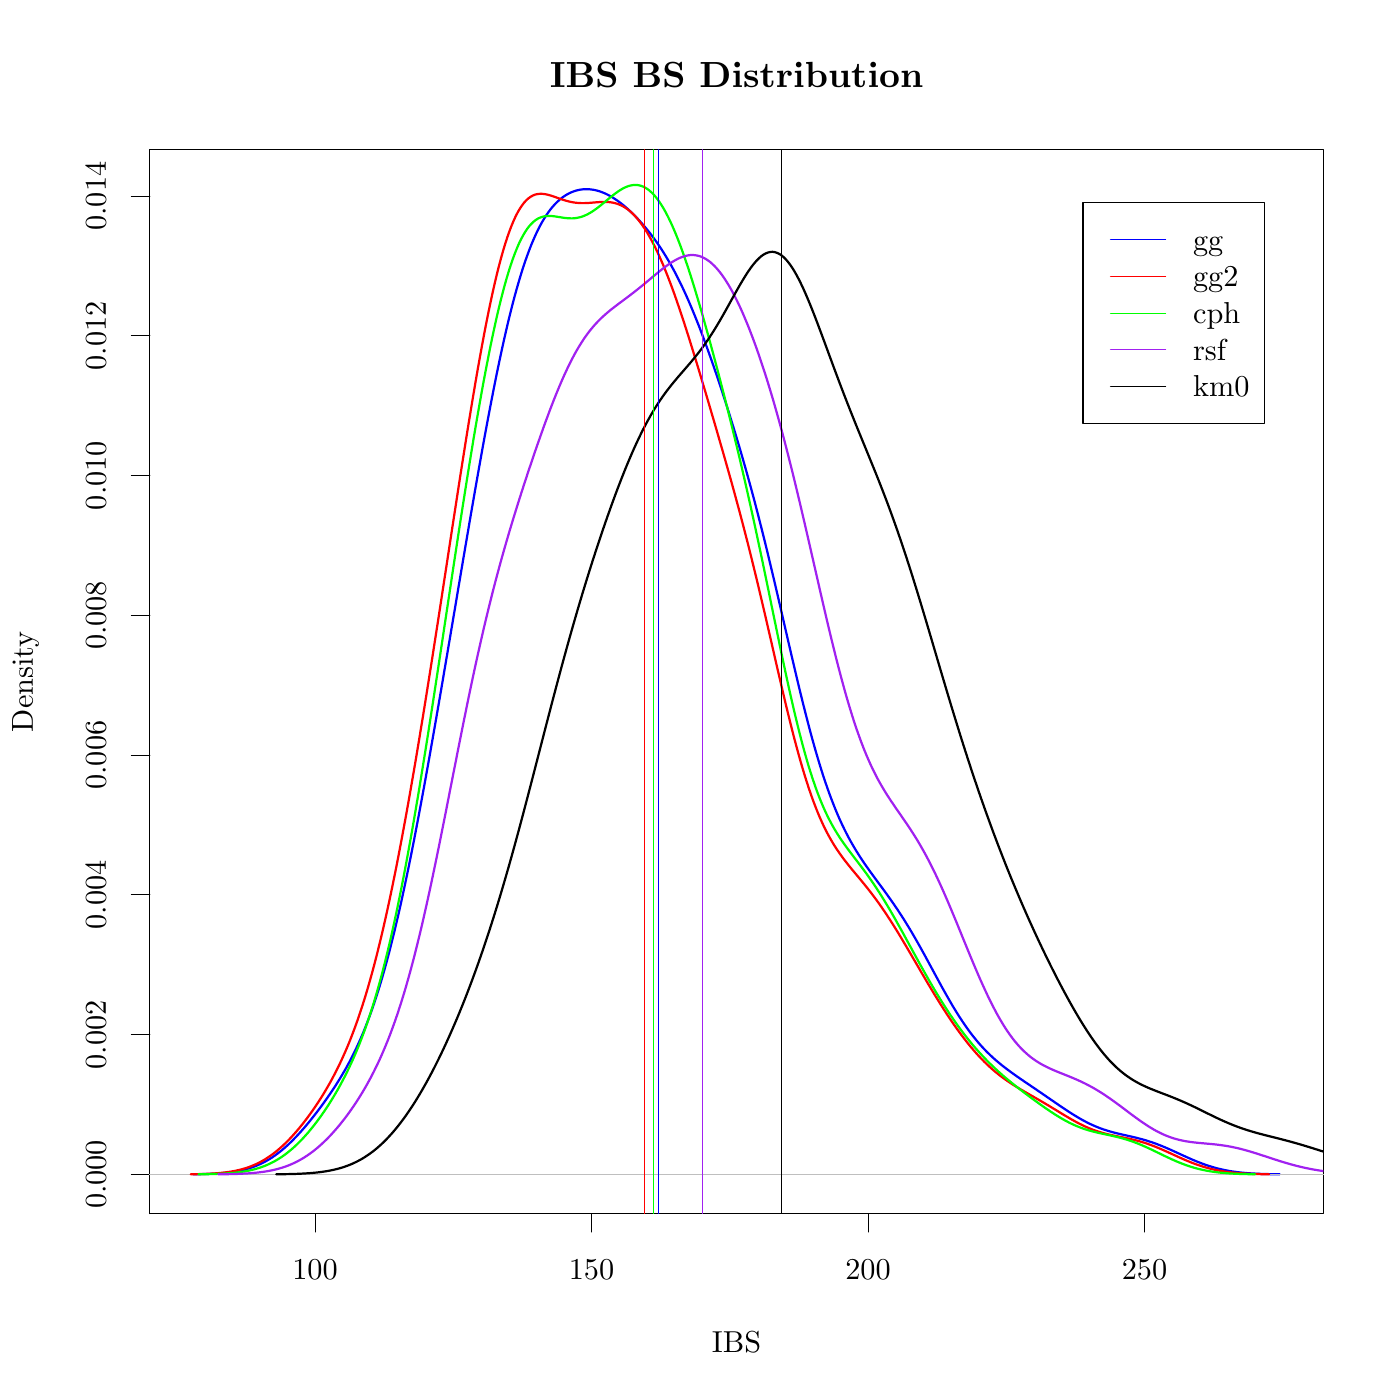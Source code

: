 % Created by tikzDevice version 0.7.0 on 2015-01-13 12:05:39
% !TEX encoding = UTF-8 Unicode
\documentclass[11pt]{memoir}
\nonstopmode

\usepackage{tikz}

\usepackage[active,tightpage,psfixbb]{preview}

\PreviewEnvironment{pgfpicture}

\setlength\PreviewBorder{0pt}

\usepackage{amsmath}
\newcommand{\SweaveOpts}[1]{}  % do not interfere with LaTeX
\newcommand{\SweaveInput}[1]{} % because they are not real TeX commands
\newcommand{\Sexpr}[1]{}       % will only be parsed by R


\usepackage{geometry}
\usepackage{amsmath}
\usepackage{lscape}
\geometry{verbose,tmargin=2.5cm,bmargin=2.5cm,lmargin=2.5cm,rmargin=2.5cm}


\begin{document}

\begin{tikzpicture}[x=1pt,y=1pt]
\definecolor[named]{fillColor}{rgb}{1.00,1.00,1.00}
\path[use as bounding box,fill=fillColor,fill opacity=0.00] (0,0) rectangle (505.89,505.89);
\begin{scope}
\path[clip] ( 54.12, 67.32) rectangle (478.17,451.77);
\definecolor[named]{drawColor}{rgb}{0.00,0.00,1.00}

\path[draw=drawColor,line width= 0.8pt,line join=round,line cap=round] ( 69.83, 81.57) --
	( 70.59, 81.58) --
	( 71.36, 81.59) --
	( 72.13, 81.60) --
	( 72.90, 81.62) --
	( 73.67, 81.64) --
	( 74.44, 81.66) --
	( 75.20, 81.69) --
	( 75.97, 81.72) --
	( 76.74, 81.75) --
	( 77.51, 81.79) --
	( 78.28, 81.83) --
	( 79.05, 81.88) --
	( 79.81, 81.94) --
	( 80.58, 82.00) --
	( 81.35, 82.07) --
	( 82.12, 82.16) --
	( 82.89, 82.25) --
	( 83.66, 82.35) --
	( 84.42, 82.46) --
	( 85.19, 82.58) --
	( 85.96, 82.72) --
	( 86.73, 82.88) --
	( 87.50, 83.04) --
	( 88.27, 83.23) --
	( 89.03, 83.43) --
	( 89.80, 83.65) --
	( 90.57, 83.89) --
	( 91.34, 84.15) --
	( 92.11, 84.44) --
	( 92.88, 84.75) --
	( 93.65, 85.08) --
	( 94.41, 85.43) --
	( 95.18, 85.81) --
	( 95.95, 86.22) --
	( 96.72, 86.65) --
	( 97.49, 87.11) --
	( 98.26, 87.60) --
	( 99.02, 88.12) --
	( 99.79, 88.67) --
	(100.56, 89.24) --
	(101.33, 89.84) --
	(102.10, 90.47) --
	(102.87, 91.13) --
	(103.63, 91.81) --
	(104.40, 92.52) --
	(105.17, 93.26) --
	(105.94, 94.03) --
	(106.71, 94.82) --
	(107.48, 95.63) --
	(108.24, 96.46) --
	(109.01, 97.32) --
	(109.78, 98.20) --
	(110.55, 99.10) --
	(111.32,100.02) --
	(112.09,100.96) --
	(112.85,101.92) --
	(113.62,102.89) --
	(114.39,103.88) --
	(115.16,104.90) --
	(115.93,105.93) --
	(116.70,106.98) --
	(117.46,108.04) --
	(118.23,109.13) --
	(119.00,110.24) --
	(119.77,111.37) --
	(120.54,112.53) --
	(121.31,113.71) --
	(122.07,114.92) --
	(122.84,116.17) --
	(123.61,117.45) --
	(124.38,118.76) --
	(125.15,120.12) --
	(125.92,121.52) --
	(126.69,122.98) --
	(127.45,124.47) --
	(128.22,126.02) --
	(128.99,127.65) --
	(129.76,129.33) --
	(130.53,131.08) --
	(131.30,132.89) --
	(132.06,134.79) --
	(132.83,136.77) --
	(133.60,138.82) --
	(134.37,140.95) --
	(135.14,143.17) --
	(135.91,145.50) --
	(136.67,147.90) --
	(137.44,150.40) --
	(138.21,152.98) --
	(138.98,155.68) --
	(139.75,158.48) --
	(140.52,161.36) --
	(141.28,164.33) --
	(142.05,167.40) --
	(142.82,170.58) --
	(143.59,173.85) --
	(144.36,177.19) --
	(145.13,180.63) --
	(145.89,184.17) --
	(146.66,187.79) --
	(147.43,191.48) --
	(148.20,195.24) --
	(148.97,199.09) --
	(149.74,203.01) --
	(150.50,206.99) --
	(151.27,211.03) --
	(152.04,215.13) --
	(152.81,219.29) --
	(153.58,223.50) --
	(154.35,227.76) --
	(155.12,232.05) --
	(155.88,236.39) --
	(156.65,240.77) --
	(157.42,245.17) --
	(158.19,249.61) --
	(158.96,254.07) --
	(159.73,258.55) --
	(160.49,263.05) --
	(161.26,267.57) --
	(162.03,272.10) --
	(162.80,276.64) --
	(163.57,281.19) --
	(164.34,285.74) --
	(165.10,290.30) --
	(165.87,294.85) --
	(166.64,299.39) --
	(167.41,303.93) --
	(168.18,308.46) --
	(168.95,312.96) --
	(169.71,317.45) --
	(170.48,321.91) --
	(171.25,326.35) --
	(172.02,330.75) --
	(172.79,335.11) --
	(173.56,339.43) --
	(174.32,343.70) --
	(175.09,347.93) --
	(175.86,352.08) --
	(176.63,356.17) --
	(177.40,360.20) --
	(178.17,364.15) --
	(178.93,368.02) --
	(179.70,371.79) --
	(180.47,375.48) --
	(181.24,379.08) --
	(182.01,382.59) --
	(182.78,385.96) --
	(183.54,389.23) --
	(184.31,392.40) --
	(185.08,395.46) --
	(185.85,398.39) --
	(186.62,401.19) --
	(187.39,403.87) --
	(188.16,406.45) --
	(188.92,408.90) --
	(189.69,411.21) --
	(190.46,413.40) --
	(191.23,415.49) --
	(192.00,417.46) --
	(192.77,419.29) --
	(193.53,421.01) --
	(194.30,422.63) --
	(195.07,424.15) --
	(195.84,425.56) --
	(196.61,426.85) --
	(197.38,428.06) --
	(198.14,429.18) --
	(198.91,430.22) --
	(199.68,431.15) --
	(200.45,432.01) --
	(201.22,432.80) --
	(201.99,433.52) --
	(202.75,434.16) --
	(203.52,434.74) --
	(204.29,435.25) --
	(205.06,435.72) --
	(205.83,436.12) --
	(206.60,436.46) --
	(207.36,436.75) --
	(208.13,437.00) --
	(208.90,437.20) --
	(209.67,437.35) --
	(210.44,437.45) --
	(211.21,437.51) --
	(211.97,437.53) --
	(212.74,437.50) --
	(213.51,437.43) --
	(214.28,437.33) --
	(215.05,437.18) --
	(215.82,437.00) --
	(216.58,436.77) --
	(217.35,436.50) --
	(218.12,436.20) --
	(218.89,435.87) --
	(219.66,435.49) --
	(220.43,435.08) --
	(221.20,434.63) --
	(221.96,434.15) --
	(222.73,433.64) --
	(223.50,433.09) --
	(224.27,432.52) --
	(225.04,431.91) --
	(225.81,431.28) --
	(226.57,430.61) --
	(227.34,429.91) --
	(228.11,429.19) --
	(228.88,428.44) --
	(229.65,427.66) --
	(230.42,426.85) --
	(231.18,426.02) --
	(231.95,425.16) --
	(232.72,424.27) --
	(233.49,423.35) --
	(234.26,422.40) --
	(235.03,421.42) --
	(235.79,420.42) --
	(236.56,419.37) --
	(237.33,418.29) --
	(238.10,417.18) --
	(238.87,416.03) --
	(239.64,414.84) --
	(240.40,413.60) --
	(241.17,412.33) --
	(241.94,411.02) --
	(242.71,409.66) --
	(243.48,408.25) --
	(244.25,406.79) --
	(245.01,405.29) --
	(245.78,403.75) --
	(246.55,402.15) --
	(247.32,400.50) --
	(248.09,398.81) --
	(248.86,397.07) --
	(249.62,395.29) --
	(250.39,393.45) --
	(251.16,391.57) --
	(251.93,389.65) --
	(252.70,387.70) --
	(253.47,385.69) --
	(254.24,383.64) --
	(255.00,381.57) --
	(255.77,379.45) --
	(256.54,377.30) --
	(257.31,375.11) --
	(258.08,372.90) --
	(258.85,370.65) --
	(259.61,368.38) --
	(260.38,366.07) --
	(261.15,363.73) --
	(261.92,361.36) --
	(262.69,358.97) --
	(263.46,356.54) --
	(264.22,354.08) --
	(264.99,351.59) --
	(265.76,349.07) --
	(266.53,346.51) --
	(267.30,343.91) --
	(268.07,341.28) --
	(268.83,338.62) --
	(269.60,335.91) --
	(270.37,333.16) --
	(271.14,330.36) --
	(271.91,327.52) --
	(272.68,324.65) --
	(273.44,321.72) --
	(274.21,318.74) --
	(274.98,315.72) --
	(275.75,312.67) --
	(276.52,309.57) --
	(277.29,306.42) --
	(278.05,303.23) --
	(278.82,300.02) --
	(279.59,296.78) --
	(280.36,293.50) --
	(281.13,290.20) --
	(281.90,286.88) --
	(282.67,283.55) --
	(283.43,280.22) --
	(284.20,276.88) --
	(284.97,273.55) --
	(285.74,270.24) --
	(286.51,266.94) --
	(287.28,263.67) --
	(288.04,260.43) --
	(288.81,257.23) --
	(289.58,254.07) --
	(290.35,250.98) --
	(291.12,247.94) --
	(291.89,244.96) --
	(292.65,242.04) --
	(293.42,239.20) --
	(294.19,236.45) --
	(294.96,233.76) --
	(295.73,231.16) --
	(296.50,228.63) --
	(297.26,226.21) --
	(298.03,223.87) --
	(298.80,221.62) --
	(299.57,219.44) --
	(300.34,217.36) --
	(301.11,215.37) --
	(301.87,213.45) --
	(302.64,211.61) --
	(303.41,209.85) --
	(304.18,208.18) --
	(304.95,206.57) --
	(305.72,205.02) --
	(306.48,203.54) --
	(307.25,202.13) --
	(308.02,200.77) --
	(308.79,199.45) --
	(309.56,198.18) --
	(310.33,196.96) --
	(311.09,195.77) --
	(311.86,194.62) --
	(312.63,193.49) --
	(313.40,192.39) --
	(314.17,191.31) --
	(314.94,190.25) --
	(315.71,189.20) --
	(316.47,188.15) --
	(317.24,187.11) --
	(318.01,186.07) --
	(318.78,185.03) --
	(319.55,183.98) --
	(320.32,182.92) --
	(321.08,181.85) --
	(321.85,180.77) --
	(322.62,179.67) --
	(323.39,178.56) --
	(324.16,177.42) --
	(324.93,176.26) --
	(325.69,175.09) --
	(326.46,173.89) --
	(327.23,172.66) --
	(328.00,171.41) --
	(328.77,170.14) --
	(329.54,168.85) --
	(330.30,167.54) --
	(331.07,166.20) --
	(331.84,164.84) --
	(332.61,163.47) --
	(333.38,162.09) --
	(334.15,160.69) --
	(334.91,159.28) --
	(335.68,157.86) --
	(336.45,156.44) --
	(337.22,155.01) --
	(337.99,153.59) --
	(338.76,152.17) --
	(339.52,150.76) --
	(340.29,149.36) --
	(341.06,147.97) --
	(341.83,146.60) --
	(342.60,145.25) --
	(343.37,143.91) --
	(344.13,142.60) --
	(344.90,141.32) --
	(345.67,140.07) --
	(346.44,138.84) --
	(347.21,137.65) --
	(347.98,136.49) --
	(348.75,135.37) --
	(349.51,134.28) --
	(350.28,133.21) --
	(351.05,132.20) --
	(351.82,131.21) --
	(352.59,130.26) --
	(353.36,129.34) --
	(354.12,128.45) --
	(354.89,127.60) --
	(355.66,126.78) --
	(356.43,125.98) --
	(357.20,125.22) --
	(357.97,124.48) --
	(358.73,123.77) --
	(359.50,123.08) --
	(360.27,122.41) --
	(361.04,121.77) --
	(361.81,121.14) --
	(362.58,120.53) --
	(363.34,119.94) --
	(364.11,119.36) --
	(364.88,118.79) --
	(365.65,118.23) --
	(366.42,117.68) --
	(367.19,117.13) --
	(367.95,116.60) --
	(368.72,116.07) --
	(369.49,115.54) --
	(370.26,115.01) --
	(371.03,114.49) --
	(371.80,113.97) --
	(372.56,113.45) --
	(373.33,112.93) --
	(374.10,112.41) --
	(374.87,111.88) --
	(375.64,111.36) --
	(376.41,110.83) --
	(377.17,110.31) --
	(377.94,109.78) --
	(378.71,109.25) --
	(379.48,108.72) --
	(380.25,108.19) --
	(381.02,107.66) --
	(381.79,107.13) --
	(382.55,106.61) --
	(383.32,106.08) --
	(384.09,105.56) --
	(384.86,105.05) --
	(385.63,104.54) --
	(386.40,104.04) --
	(387.16,103.55) --
	(387.93,103.07) --
	(388.70,102.60) --
	(389.47,102.14) --
	(390.24,101.69) --
	(391.01,101.25) --
	(391.77,100.84) --
	(392.54,100.43) --
	(393.31,100.04) --
	(394.08, 99.67) --
	(394.85, 99.32) --
	(395.62, 98.98) --
	(396.38, 98.66) --
	(397.15, 98.35) --
	(397.92, 98.06) --
	(398.69, 97.79) --
	(399.46, 97.54) --
	(400.23, 97.29) --
	(400.99, 97.07) --
	(401.76, 96.85) --
	(402.53, 96.64) --
	(403.30, 96.45) --
	(404.07, 96.26) --
	(404.84, 96.08) --
	(405.60, 95.90) --
	(406.37, 95.73) --
	(407.14, 95.56) --
	(407.91, 95.38) --
	(408.68, 95.21) --
	(409.45, 95.03) --
	(410.22, 94.85) --
	(410.98, 94.66) --
	(411.75, 94.46) --
	(412.52, 94.26) --
	(413.29, 94.04) --
	(414.06, 93.82) --
	(414.83, 93.58) --
	(415.59, 93.33) --
	(416.36, 93.08) --
	(417.13, 92.81) --
	(417.90, 92.53) --
	(418.67, 92.23) --
	(419.44, 91.93) --
	(420.20, 91.62) --
	(420.97, 91.30) --
	(421.74, 90.97) --
	(422.51, 90.63) --
	(423.28, 90.29) --
	(424.05, 89.94) --
	(424.81, 89.59) --
	(425.58, 89.24) --
	(426.35, 88.88) --
	(427.12, 88.53) --
	(427.89, 88.18) --
	(428.66, 87.83) --
	(429.42, 87.49) --
	(430.19, 87.15) --
	(430.96, 86.81) --
	(431.73, 86.49) --
	(432.50, 86.17) --
	(433.27, 85.87) --
	(434.03, 85.57) --
	(434.80, 85.28) --
	(435.57, 85.01) --
	(436.34, 84.75) --
	(437.11, 84.50) --
	(437.88, 84.26) --
	(438.64, 84.04) --
	(439.41, 83.82) --
	(440.18, 83.62) --
	(440.95, 83.44) --
	(441.72, 83.26) --
	(442.49, 83.10) --
	(443.26, 82.95) --
	(444.02, 82.80) --
	(444.79, 82.67) --
	(445.56, 82.56) --
	(446.33, 82.45) --
	(447.10, 82.35) --
	(447.87, 82.25) --
	(448.63, 82.17) --
	(449.40, 82.10) --
	(450.17, 82.03) --
	(450.94, 81.96) --
	(451.71, 81.91) --
	(452.48, 81.86) --
	(453.24, 81.82) --
	(454.01, 81.78) --
	(454.78, 81.74) --
	(455.55, 81.71) --
	(456.32, 81.68) --
	(457.09, 81.66) --
	(457.85, 81.64) --
	(458.62, 81.62) --
	(459.39, 81.60) --
	(460.16, 81.59) --
	(460.93, 81.58) --
	(461.70, 81.57) --
	(462.46, 81.56);
\end{scope}
\begin{scope}
\path[clip] (  0.00,  0.00) rectangle (505.89,505.89);
\definecolor[named]{drawColor}{rgb}{0.00,0.00,0.00}

\path[draw=drawColor,line width= 0.4pt,line join=round,line cap=round] (113.85, 67.32) -- (413.58, 67.32);

\path[draw=drawColor,line width= 0.4pt,line join=round,line cap=round] (113.85, 67.32) -- (113.85, 60.72);

\path[draw=drawColor,line width= 0.4pt,line join=round,line cap=round] (213.76, 67.32) -- (213.76, 60.72);

\path[draw=drawColor,line width= 0.4pt,line join=round,line cap=round] (313.67, 67.32) -- (313.67, 60.72);

\path[draw=drawColor,line width= 0.4pt,line join=round,line cap=round] (413.58, 67.32) -- (413.58, 60.72);

\node[text=drawColor,anchor=base,inner sep=0pt, outer sep=0pt, scale=  1.00] at (113.85, 43.56) {100};

\node[text=drawColor,anchor=base,inner sep=0pt, outer sep=0pt, scale=  1.00] at (213.76, 43.56) {150};

\node[text=drawColor,anchor=base,inner sep=0pt, outer sep=0pt, scale=  1.00] at (313.67, 43.56) {200};

\node[text=drawColor,anchor=base,inner sep=0pt, outer sep=0pt, scale=  1.00] at (413.58, 43.56) {250};

\path[draw=drawColor,line width= 0.4pt,line join=round,line cap=round] ( 54.12, 81.51) -- ( 54.12,435.02);

\path[draw=drawColor,line width= 0.4pt,line join=round,line cap=round] ( 54.12, 81.51) -- ( 47.52, 81.51);

\path[draw=drawColor,line width= 0.4pt,line join=round,line cap=round] ( 54.12,132.01) -- ( 47.52,132.01);

\path[draw=drawColor,line width= 0.4pt,line join=round,line cap=round] ( 54.12,182.51) -- ( 47.52,182.51);

\path[draw=drawColor,line width= 0.4pt,line join=round,line cap=round] ( 54.12,233.01) -- ( 47.52,233.01);

\path[draw=drawColor,line width= 0.4pt,line join=round,line cap=round] ( 54.12,283.52) -- ( 47.52,283.52);

\path[draw=drawColor,line width= 0.4pt,line join=round,line cap=round] ( 54.12,334.02) -- ( 47.52,334.02);

\path[draw=drawColor,line width= 0.4pt,line join=round,line cap=round] ( 54.12,384.52) -- ( 47.52,384.52);

\path[draw=drawColor,line width= 0.4pt,line join=round,line cap=round] ( 54.12,435.02) -- ( 47.52,435.02);

\node[text=drawColor,rotate= 90.00,anchor=base,inner sep=0pt, outer sep=0pt, scale=  1.00] at ( 38.28, 81.51) {0.000};

\node[text=drawColor,rotate= 90.00,anchor=base,inner sep=0pt, outer sep=0pt, scale=  1.00] at ( 38.28,132.01) {0.002};

\node[text=drawColor,rotate= 90.00,anchor=base,inner sep=0pt, outer sep=0pt, scale=  1.00] at ( 38.28,182.51) {0.004};

\node[text=drawColor,rotate= 90.00,anchor=base,inner sep=0pt, outer sep=0pt, scale=  1.00] at ( 38.28,233.01) {0.006};

\node[text=drawColor,rotate= 90.00,anchor=base,inner sep=0pt, outer sep=0pt, scale=  1.00] at ( 38.28,283.52) {0.008};

\node[text=drawColor,rotate= 90.00,anchor=base,inner sep=0pt, outer sep=0pt, scale=  1.00] at ( 38.28,334.02) {0.010};

\node[text=drawColor,rotate= 90.00,anchor=base,inner sep=0pt, outer sep=0pt, scale=  1.00] at ( 38.28,384.52) {0.012};

\node[text=drawColor,rotate= 90.00,anchor=base,inner sep=0pt, outer sep=0pt, scale=  1.00] at ( 38.28,435.02) {0.014};

\path[draw=drawColor,line width= 0.4pt,line join=round,line cap=round] ( 54.12, 67.32) --
	(478.17, 67.32) --
	(478.17,451.77) --
	( 54.12,451.77) --
	( 54.12, 67.32);
\end{scope}
\begin{scope}
\path[clip] (  0.00,  0.00) rectangle (505.89,505.89);
\definecolor[named]{drawColor}{rgb}{0.00,0.00,0.00}

\node[text=drawColor,anchor=base,inner sep=0pt, outer sep=0pt, scale=  1.20] at (266.14,474.30) {\bfseries IBS BS Distribution};

\node[text=drawColor,anchor=base,inner sep=0pt, outer sep=0pt, scale=  1.00] at (266.14, 17.16) {IBS};

\node[text=drawColor,rotate= 90.00,anchor=base,inner sep=0pt, outer sep=0pt, scale=  1.00] at ( 11.88,259.55) {Density};
\end{scope}
\begin{scope}
\path[clip] ( 54.12, 67.32) rectangle (478.17,451.77);
\definecolor[named]{drawColor}{rgb}{0.75,0.75,0.75}

\path[draw=drawColor,line width= 0.0pt,line join=round,line cap=round] ( 54.12, 81.51) -- (478.17, 81.51);
\definecolor[named]{drawColor}{rgb}{1.00,0.00,0.00}

\path[draw=drawColor,line width= 0.8pt,line join=round,line cap=round] ( 68.94, 81.57) --
	( 69.70, 81.58) --
	( 70.46, 81.60) --
	( 71.23, 81.61) --
	( 71.99, 81.63) --
	( 72.75, 81.65) --
	( 73.51, 81.68) --
	( 74.28, 81.70) --
	( 75.04, 81.74) --
	( 75.80, 81.77) --
	( 76.56, 81.81) --
	( 77.33, 81.86) --
	( 78.09, 81.91) --
	( 78.85, 81.97) --
	( 79.61, 82.04) --
	( 80.38, 82.12) --
	( 81.14, 82.21) --
	( 81.90, 82.30) --
	( 82.66, 82.41) --
	( 83.43, 82.53) --
	( 84.19, 82.66) --
	( 84.95, 82.81) --
	( 85.71, 82.97) --
	( 86.48, 83.15) --
	( 87.24, 83.34) --
	( 88.00, 83.55) --
	( 88.76, 83.78) --
	( 89.53, 84.03) --
	( 90.29, 84.31) --
	( 91.05, 84.60) --
	( 91.81, 84.92) --
	( 92.58, 85.26) --
	( 93.34, 85.63) --
	( 94.10, 86.02) --
	( 94.86, 86.44) --
	( 95.63, 86.88) --
	( 96.39, 87.36) --
	( 97.15, 87.87) --
	( 97.92, 88.40) --
	( 98.68, 88.95) --
	( 99.44, 89.54) --
	(100.20, 90.16) --
	(100.97, 90.81) --
	(101.73, 91.48) --
	(102.49, 92.18) --
	(103.25, 92.91) --
	(104.02, 93.68) --
	(104.78, 94.46) --
	(105.54, 95.27) --
	(106.30, 96.12) --
	(107.07, 96.99) --
	(107.83, 97.89) --
	(108.59, 98.81) --
	(109.35, 99.75) --
	(110.12,100.73) --
	(110.88,101.73) --
	(111.64,102.76) --
	(112.40,103.81) --
	(113.17,104.90) --
	(113.93,106.01) --
	(114.69,107.15) --
	(115.45,108.32) --
	(116.22,109.52) --
	(116.98,110.76) --
	(117.74,112.03) --
	(118.50,113.34) --
	(119.27,114.68) --
	(120.03,116.08) --
	(120.79,117.52) --
	(121.55,119.01) --
	(122.32,120.54) --
	(123.08,122.13) --
	(123.84,123.78) --
	(124.60,125.49) --
	(125.37,127.26) --
	(126.13,129.09) --
	(126.89,131.01) --
	(127.65,133.00) --
	(128.42,135.06) --
	(129.18,137.19) --
	(129.94,139.41) --
	(130.70,141.73) --
	(131.47,144.12) --
	(132.23,146.59) --
	(132.99,149.16) --
	(133.75,151.84) --
	(134.52,154.60) --
	(135.28,157.44) --
	(136.04,160.38) --
	(136.80,163.43) --
	(137.57,166.58) --
	(138.33,169.81) --
	(139.09,173.12) --
	(139.85,176.54) --
	(140.62,180.06) --
	(141.38,183.66) --
	(142.14,187.35) --
	(142.90,191.11) --
	(143.67,194.99) --
	(144.43,198.93) --
	(145.19,202.95) --
	(145.95,207.05) --
	(146.72,211.23) --
	(147.48,215.48) --
	(148.24,219.79) --
	(149.00,224.17) --
	(149.77,228.61) --
	(150.53,233.12) --
	(151.29,237.68) --
	(152.05,242.30) --
	(152.82,246.95) --
	(153.58,251.67) --
	(154.34,256.43) --
	(155.10,261.22) --
	(155.87,266.05) --
	(156.63,270.92) --
	(157.39,275.82) --
	(158.16,280.74) --
	(158.92,285.68) --
	(159.68,290.64) --
	(160.44,295.62) --
	(161.21,300.60) --
	(161.97,305.59) --
	(162.73,310.57) --
	(163.49,315.55) --
	(164.26,320.52) --
	(165.02,325.47) --
	(165.78,330.40) --
	(166.54,335.30) --
	(167.31,340.16) --
	(168.07,344.98) --
	(168.83,349.74) --
	(169.59,354.46) --
	(170.36,359.09) --
	(171.12,363.65) --
	(171.88,368.13) --
	(172.64,372.54) --
	(173.41,376.83) --
	(174.17,381.00) --
	(174.93,385.07) --
	(175.69,389.02) --
	(176.46,392.85) --
	(177.22,396.50) --
	(177.98,400.02) --
	(178.74,403.40) --
	(179.51,406.63) --
	(180.27,409.67) --
	(181.03,412.54) --
	(181.79,415.25) --
	(182.56,417.79) --
	(183.32,420.16) --
	(184.08,422.32) --
	(184.84,424.31) --
	(185.61,426.14) --
	(186.37,427.81) --
	(187.13,429.26) --
	(187.89,430.55) --
	(188.66,431.70) --
	(189.42,432.69) --
	(190.18,433.53) --
	(190.94,434.20) --
	(191.71,434.75) --
	(192.47,435.19) --
	(193.23,435.52) --
	(193.99,435.71) --
	(194.76,435.82) --
	(195.52,435.86) --
	(196.28,435.82) --
	(197.04,435.71) --
	(197.81,435.55) --
	(198.57,435.35) --
	(199.33,435.12) --
	(200.09,434.87) --
	(200.86,434.60) --
	(201.62,434.32) --
	(202.38,434.05) --
	(203.14,433.79) --
	(203.91,433.55) --
	(204.67,433.32) --
	(205.43,433.12) --
	(206.19,432.94) --
	(206.96,432.79) --
	(207.72,432.67) --
	(208.48,432.59) --
	(209.24,432.52) --
	(210.01,432.49) --
	(210.77,432.48) --
	(211.53,432.50) --
	(212.29,432.53) --
	(213.06,432.58) --
	(213.82,432.64) --
	(214.58,432.71) --
	(215.34,432.77) --
	(216.11,432.83) --
	(216.87,432.88) --
	(217.63,432.91) --
	(218.40,432.92) --
	(219.16,432.91) --
	(219.92,432.87) --
	(220.68,432.78) --
	(221.45,432.65) --
	(222.21,432.48) --
	(222.97,432.26) --
	(223.73,431.98) --
	(224.50,431.64) --
	(225.26,431.24) --
	(226.02,430.78) --
	(226.78,430.26) --
	(227.55,429.65) --
	(228.31,428.97) --
	(229.07,428.23) --
	(229.83,427.42) --
	(230.60,426.52) --
	(231.36,425.54) --
	(232.12,424.49) --
	(232.88,423.38) --
	(233.65,422.18) --
	(234.41,420.89) --
	(235.17,419.53) --
	(235.93,418.10) --
	(236.70,416.61) --
	(237.46,415.02) --
	(238.22,413.36) --
	(238.98,411.64) --
	(239.75,409.86) --
	(240.51,408.00) --
	(241.27,406.07) --
	(242.03,404.09) --
	(242.80,402.05) --
	(243.56,399.96) --
	(244.32,397.80) --
	(245.08,395.59) --
	(245.85,393.34) --
	(246.61,391.05) --
	(247.37,388.72) --
	(248.13,386.35) --
	(248.90,383.94) --
	(249.66,381.51) --
	(250.42,379.06) --
	(251.18,376.57) --
	(251.95,374.07) --
	(252.71,371.55) --
	(253.47,369.01) --
	(254.23,366.46) --
	(255.00,363.89) --
	(255.76,361.32) --
	(256.52,358.74) --
	(257.28,356.14) --
	(258.05,353.54) --
	(258.81,350.93) --
	(259.57,348.31) --
	(260.33,345.67) --
	(261.10,343.03) --
	(261.86,340.36) --
	(262.62,337.68) --
	(263.38,334.99) --
	(264.15,332.27) --
	(264.91,329.52) --
	(265.67,326.74) --
	(266.43,323.94) --
	(267.20,321.11) --
	(267.96,318.24) --
	(268.72,315.33) --
	(269.48,312.39) --
	(270.25,309.41) --
	(271.01,306.38) --
	(271.77,303.31) --
	(272.53,300.21) --
	(273.30,297.07) --
	(274.06,293.89) --
	(274.82,290.68) --
	(275.58,287.43) --
	(276.35,284.16) --
	(277.11,280.87) --
	(277.87,277.56) --
	(278.64,274.24) --
	(279.40,270.91) --
	(280.16,267.59) --
	(280.92,264.27) --
	(281.69,260.98) --
	(282.45,257.71) --
	(283.21,254.47) --
	(283.97,251.26) --
	(284.74,248.12) --
	(285.50,245.03) --
	(286.26,242.00) --
	(287.02,239.03) --
	(287.79,236.16) --
	(288.55,233.36) --
	(289.31,230.65) --
	(290.07,228.03) --
	(290.84,225.50) --
	(291.60,223.08) --
	(292.36,220.76) --
	(293.12,218.54) --
	(293.89,216.40) --
	(294.65,214.40) --
	(295.41,212.49) --
	(296.17,210.66) --
	(296.94,208.93) --
	(297.70,207.30) --
	(298.46,205.76) --
	(299.22,204.30) --
	(299.99,202.91) --
	(300.75,201.59) --
	(301.51,200.35) --
	(302.27,199.17) --
	(303.04,198.04) --
	(303.80,196.95) --
	(304.56,195.91) --
	(305.32,194.90) --
	(306.09,193.93) --
	(306.85,192.97) --
	(307.61,192.03) --
	(308.37,191.11) --
	(309.14,190.19) --
	(309.90,189.28) --
	(310.66,188.36) --
	(311.42,187.44) --
	(312.19,186.51) --
	(312.95,185.57) --
	(313.71,184.61) --
	(314.47,183.64) --
	(315.24,182.64) --
	(316.00,181.62) --
	(316.76,180.59) --
	(317.52,179.54) --
	(318.29,178.45) --
	(319.05,177.35) --
	(319.81,176.23) --
	(320.57,175.08) --
	(321.34,173.91) --
	(322.10,172.72) --
	(322.86,171.52) --
	(323.62,170.30) --
	(324.39,169.06) --
	(325.15,167.80) --
	(325.91,166.53) --
	(326.67,165.25) --
	(327.44,163.96) --
	(328.20,162.66) --
	(328.96,161.36) --
	(329.72,160.05) --
	(330.49,158.74) --
	(331.25,157.43) --
	(332.01,156.12) --
	(332.77,154.81) --
	(333.54,153.50) --
	(334.30,152.20) --
	(335.06,150.91) --
	(335.83,149.62) --
	(336.59,148.35) --
	(337.35,147.08) --
	(338.11,145.83) --
	(338.88,144.59) --
	(339.64,143.36) --
	(340.40,142.15) --
	(341.16,140.96) --
	(341.93,139.78) --
	(342.69,138.63) --
	(343.45,137.49) --
	(344.21,136.36) --
	(344.98,135.26) --
	(345.74,134.19) --
	(346.50,133.13) --
	(347.26,132.09) --
	(348.03,131.08) --
	(348.79,130.09) --
	(349.55,129.12) --
	(350.31,128.18) --
	(351.08,127.25) --
	(351.84,126.36) --
	(352.60,125.49) --
	(353.36,124.64) --
	(354.13,123.82) --
	(354.89,123.02) --
	(355.65,122.25) --
	(356.41,121.50) --
	(357.18,120.78) --
	(357.94,120.07) --
	(358.70,119.40) --
	(359.46,118.75) --
	(360.23,118.12) --
	(360.99,117.50) --
	(361.75,116.92) --
	(362.51,116.35) --
	(363.28,115.80) --
	(364.04,115.27) --
	(364.80,114.75) --
	(365.56,114.25) --
	(366.33,113.76) --
	(367.09,113.29) --
	(367.85,112.82) --
	(368.61,112.36) --
	(369.38,111.91) --
	(370.14,111.47) --
	(370.90,111.03) --
	(371.66,110.59) --
	(372.43,110.15) --
	(373.19,109.72) --
	(373.95,109.28) --
	(374.71,108.84) --
	(375.48,108.40) --
	(376.24,107.96) --
	(377.00,107.51) --
	(377.76,107.06) --
	(378.53,106.61) --
	(379.29,106.15) --
	(380.05,105.69) --
	(380.81,105.22) --
	(381.58,104.76) --
	(382.34,104.29) --
	(383.10,103.83) --
	(383.86,103.36) --
	(384.63,102.90) --
	(385.39,102.45) --
	(386.15,102.00) --
	(386.91,101.55) --
	(387.68,101.12) --
	(388.44,100.69) --
	(389.20,100.28) --
	(389.96, 99.88) --
	(390.73, 99.50) --
	(391.49, 99.13) --
	(392.25, 98.77) --
	(393.01, 98.44) --
	(393.78, 98.11) --
	(394.54, 97.81) --
	(395.30, 97.52) --
	(396.07, 97.25) --
	(396.83, 97.00) --
	(397.59, 96.76) --
	(398.35, 96.54) --
	(399.12, 96.33) --
	(399.88, 96.13) --
	(400.64, 95.95) --
	(401.40, 95.77) --
	(402.17, 95.61) --
	(402.93, 95.45) --
	(403.69, 95.29) --
	(404.45, 95.14) --
	(405.22, 94.98) --
	(405.98, 94.83) --
	(406.74, 94.67) --
	(407.50, 94.51) --
	(408.27, 94.35) --
	(409.03, 94.17) --
	(409.79, 93.99) --
	(410.55, 93.80) --
	(411.32, 93.60) --
	(412.08, 93.38) --
	(412.84, 93.15) --
	(413.60, 92.92) --
	(414.37, 92.67) --
	(415.13, 92.40) --
	(415.89, 92.13) --
	(416.65, 91.84) --
	(417.42, 91.54) --
	(418.18, 91.23) --
	(418.94, 90.91) --
	(419.70, 90.59) --
	(420.47, 90.25) --
	(421.23, 89.91) --
	(421.99, 89.57) --
	(422.75, 89.22) --
	(423.52, 88.87) --
	(424.28, 88.52) --
	(425.04, 88.17) --
	(425.80, 87.82) --
	(426.57, 87.48) --
	(427.33, 87.14) --
	(428.09, 86.81) --
	(428.85, 86.48) --
	(429.62, 86.17) --
	(430.38, 85.86) --
	(431.14, 85.56) --
	(431.90, 85.27) --
	(432.67, 85.00) --
	(433.43, 84.74) --
	(434.19, 84.49) --
	(434.95, 84.25) --
	(435.72, 84.02) --
	(436.48, 83.81) --
	(437.24, 83.61) --
	(438.00, 83.42) --
	(438.77, 83.24) --
	(439.53, 83.08) --
	(440.29, 82.93) --
	(441.05, 82.79) --
	(441.82, 82.65) --
	(442.58, 82.54) --
	(443.34, 82.43) --
	(444.10, 82.33) --
	(444.87, 82.24) --
	(445.63, 82.15) --
	(446.39, 82.08) --
	(447.15, 82.01) --
	(447.92, 81.95) --
	(448.68, 81.90) --
	(449.44, 81.85) --
	(450.20, 81.80) --
	(450.97, 81.77) --
	(451.73, 81.73) --
	(452.49, 81.70) --
	(453.25, 81.68) --
	(454.02, 81.65) --
	(454.78, 81.63) --
	(455.54, 81.61) --
	(456.31, 81.60) --
	(457.07, 81.59) --
	(457.83, 81.57) --
	(458.59, 81.56);
\definecolor[named]{drawColor}{rgb}{0.00,1.00,0.00}

\path[draw=drawColor,line width= 0.8pt,line join=round,line cap=round] ( 71.71, 81.55) --
	( 72.46, 81.56) --
	( 73.21, 81.57) --
	( 73.96, 81.58) --
	( 74.70, 81.60) --
	( 75.45, 81.61) --
	( 76.20, 81.63) --
	( 76.95, 81.65) --
	( 77.69, 81.67) --
	( 78.44, 81.70) --
	( 79.19, 81.73) --
	( 79.93, 81.76) --
	( 80.68, 81.80) --
	( 81.43, 81.84) --
	( 82.18, 81.89) --
	( 82.92, 81.95) --
	( 83.67, 82.01) --
	( 84.42, 82.08) --
	( 85.16, 82.15) --
	( 85.91, 82.24) --
	( 86.66, 82.34) --
	( 87.41, 82.45) --
	( 88.15, 82.56) --
	( 88.90, 82.69) --
	( 89.65, 82.84) --
	( 90.40, 83.00) --
	( 91.14, 83.17) --
	( 91.89, 83.36) --
	( 92.64, 83.56) --
	( 93.38, 83.79) --
	( 94.13, 84.03) --
	( 94.88, 84.30) --
	( 95.63, 84.58) --
	( 96.37, 84.89) --
	( 97.12, 85.22) --
	( 97.87, 85.57) --
	( 98.61, 85.95) --
	( 99.36, 86.35) --
	(100.11, 86.78) --
	(100.86, 87.24) --
	(101.60, 87.72) --
	(102.35, 88.23) --
	(103.10, 88.77) --
	(103.85, 89.34) --
	(104.59, 89.94) --
	(105.34, 90.56) --
	(106.09, 91.22) --
	(106.83, 91.91) --
	(107.58, 92.62) --
	(108.33, 93.36) --
	(109.08, 94.13) --
	(109.82, 94.94) --
	(110.57, 95.77) --
	(111.32, 96.62) --
	(112.06, 97.51) --
	(112.81, 98.42) --
	(113.56, 99.37) --
	(114.31,100.34) --
	(115.05,101.34) --
	(115.80,102.36) --
	(116.55,103.43) --
	(117.30,104.51) --
	(118.04,105.63) --
	(118.79,106.77) --
	(119.54,107.96) --
	(120.28,109.17) --
	(121.03,110.42) --
	(121.78,111.70) --
	(122.53,113.03) --
	(123.27,114.40) --
	(124.02,115.81) --
	(124.77,117.25) --
	(125.51,118.75) --
	(126.26,120.31) --
	(127.01,121.92) --
	(127.76,123.58) --
	(128.50,125.29) --
	(129.25,127.09) --
	(130.00,128.95) --
	(130.74,130.87) --
	(131.49,132.87) --
	(132.24,134.95) --
	(132.99,137.11) --
	(133.73,139.35) --
	(134.48,141.68) --
	(135.23,144.09) --
	(135.98,146.61) --
	(136.72,149.22) --
	(137.47,151.92) --
	(138.22,154.70) --
	(138.96,157.61) --
	(139.71,160.62) --
	(140.46,163.73) --
	(141.21,166.92) --
	(141.95,170.23) --
	(142.70,173.66) --
	(143.45,177.17) --
	(144.19,180.78) --
	(144.94,184.48) --
	(145.69,188.31) --
	(146.44,192.22) --
	(147.18,196.22) --
	(147.93,200.30) --
	(148.68,204.48) --
	(149.43,208.75) --
	(150.17,213.09) --
	(150.92,217.50) --
	(151.67,221.99) --
	(152.41,226.56) --
	(153.16,231.18) --
	(153.91,235.85) --
	(154.66,240.58) --
	(155.40,245.37) --
	(156.15,250.19) --
	(156.90,255.05) --
	(157.64,259.94) --
	(158.39,264.86) --
	(159.14,269.80) --
	(159.89,274.76) --
	(160.63,279.72) --
	(161.38,284.70) --
	(162.13,289.66) --
	(162.88,294.63) --
	(163.62,299.58) --
	(164.37,304.51) --
	(165.12,309.42) --
	(165.86,314.29) --
	(166.61,319.13) --
	(167.36,323.94) --
	(168.11,328.70) --
	(168.85,333.39) --
	(169.60,338.04) --
	(170.35,342.62) --
	(171.09,347.14) --
	(171.84,351.57) --
	(172.59,355.92) --
	(173.34,360.19) --
	(174.08,364.37) --
	(174.83,368.44) --
	(175.58,372.40) --
	(176.33,376.26) --
	(177.07,380.02) --
	(177.82,383.65) --
	(178.57,387.14) --
	(179.31,390.50) --
	(180.06,393.74) --
	(180.81,396.86) --
	(181.56,399.78) --
	(182.30,402.58) --
	(183.05,405.23) --
	(183.80,407.74) --
	(184.54,410.08) --
	(185.29,412.25) --
	(186.04,414.28) --
	(186.79,416.16) --
	(187.53,417.89) --
	(188.28,419.43) --
	(189.03,420.83) --
	(189.78,422.10) --
	(190.52,423.23) --
	(191.27,424.19) --
	(192.02,425.02) --
	(192.76,425.74) --
	(193.51,426.34) --
	(194.26,426.82) --
	(195.01,427.19) --
	(195.75,427.47) --
	(196.50,427.67) --
	(197.25,427.80) --
	(197.99,427.85) --
	(198.74,427.84) --
	(199.49,427.80) --
	(200.24,427.73) --
	(200.98,427.62) --
	(201.73,427.50) --
	(202.48,427.38) --
	(203.23,427.26) --
	(203.97,427.15) --
	(204.72,427.07) --
	(205.47,427.01) --
	(206.21,426.98) --
	(206.96,426.98) --
	(207.71,427.04) --
	(208.46,427.15) --
	(209.20,427.30) --
	(209.95,427.49) --
	(210.70,427.74) --
	(211.44,428.05) --
	(212.19,428.40) --
	(212.94,428.80) --
	(213.69,429.24) --
	(214.43,429.73) --
	(215.18,430.25) --
	(215.93,430.80) --
	(216.68,431.38) --
	(217.42,431.98) --
	(218.17,432.59) --
	(218.92,433.21) --
	(219.66,433.84) --
	(220.41,434.45) --
	(221.16,435.06) --
	(221.91,435.64) --
	(222.65,436.20) --
	(223.40,436.73) --
	(224.15,437.22) --
	(224.89,437.66) --
	(225.64,438.05) --
	(226.39,438.39) --
	(227.14,438.66) --
	(227.88,438.86) --
	(228.63,438.99) --
	(229.38,439.06) --
	(230.13,439.05) --
	(230.87,438.93) --
	(231.62,438.74) --
	(232.37,438.46) --
	(233.11,438.11) --
	(233.86,437.63) --
	(234.61,437.07) --
	(235.36,436.42) --
	(236.10,435.68) --
	(236.85,434.82) --
	(237.60,433.87) --
	(238.34,432.82) --
	(239.09,431.68) --
	(239.84,430.45) --
	(240.59,429.10) --
	(241.33,427.66) --
	(242.08,426.14) --
	(242.83,424.53) --
	(243.57,422.82) --
	(244.32,421.02) --
	(245.07,419.14) --
	(245.82,417.19) --
	(246.56,415.16) --
	(247.31,413.04) --
	(248.06,410.86) --
	(248.81,408.62) --
	(249.55,406.32) --
	(250.30,403.95) --
	(251.05,401.52) --
	(251.79,399.05) --
	(252.54,396.53) --
	(253.29,393.97) --
	(254.04,391.36) --
	(254.78,388.71) --
	(255.53,386.04) --
	(256.28,383.33) --
	(257.02,380.58) --
	(257.77,377.81) --
	(258.52,375.01) --
	(259.27,372.19) --
	(260.01,369.34) --
	(260.76,366.46) --
	(261.51,363.56) --
	(262.26,360.63) --
	(263.00,357.68) --
	(263.75,354.69) --
	(264.50,351.67) --
	(265.24,348.63) --
	(265.99,345.55) --
	(266.74,342.43) --
	(267.49,339.28) --
	(268.23,336.10) --
	(268.98,332.87) --
	(269.73,329.60) --
	(270.47,326.29) --
	(271.22,322.95) --
	(271.97,319.56) --
	(272.72,316.14) --
	(273.46,312.67) --
	(274.21,309.17) --
	(274.96,305.64) --
	(275.71,302.08) --
	(276.45,298.49) --
	(277.20,294.88) --
	(277.95,291.26) --
	(278.69,287.62) --
	(279.44,283.99) --
	(280.19,280.36) --
	(280.94,276.74) --
	(281.68,273.14) --
	(282.43,269.57) --
	(283.18,266.04) --
	(283.92,262.55) --
	(284.67,259.12) --
	(285.42,255.73) --
	(286.17,252.43) --
	(286.91,249.21) --
	(287.66,246.06) --
	(288.41,243.00) --
	(289.16,240.03) --
	(289.90,237.18) --
	(290.65,234.43) --
	(291.40,231.77) --
	(292.14,229.22) --
	(292.89,226.81) --
	(293.64,224.50) --
	(294.39,222.30) --
	(295.13,220.19) --
	(295.88,218.21) --
	(296.63,216.34) --
	(297.37,214.57) --
	(298.12,212.88) --
	(298.87,211.29) --
	(299.62,209.80) --
	(300.36,208.38) --
	(301.11,207.03) --
	(301.86,205.75) --
	(302.61,204.54) --
	(303.35,203.38) --
	(304.10,202.26) --
	(304.85,201.18) --
	(305.59,200.14) --
	(306.34,199.12) --
	(307.09,198.12) --
	(307.84,197.14) --
	(308.58,196.16) --
	(309.33,195.19) --
	(310.08,194.21) --
	(310.82,193.23) --
	(311.57,192.24) --
	(312.32,191.23) --
	(313.07,190.21) --
	(313.81,189.17) --
	(314.56,188.12) --
	(315.31,187.03) --
	(316.06,185.93) --
	(316.80,184.80) --
	(317.55,183.65) --
	(318.30,182.48) --
	(319.04,181.28) --
	(319.79,180.06) --
	(320.54,178.82) --
	(321.29,177.56) --
	(322.03,176.28) --
	(322.78,174.98) --
	(323.53,173.67) --
	(324.27,172.34) --
	(325.02,171.00) --
	(325.77,169.65) --
	(326.52,168.30) --
	(327.26,166.93) --
	(328.01,165.56) --
	(328.76,164.19) --
	(329.51,162.82) --
	(330.25,161.45) --
	(331.00,160.09) --
	(331.75,158.72) --
	(332.49,157.37) --
	(333.24,156.02) --
	(333.99,154.69) --
	(334.74,153.36) --
	(335.48,152.05) --
	(336.23,150.75) --
	(336.98,149.46) --
	(337.72,148.19) --
	(338.47,146.94) --
	(339.22,145.71) --
	(339.97,144.49) --
	(340.71,143.30) --
	(341.46,142.12) --
	(342.21,140.97) --
	(342.95,139.83) --
	(343.70,138.71) --
	(344.45,137.62) --
	(345.20,136.54) --
	(345.94,135.49) --
	(346.69,134.46) --
	(347.44,133.45) --
	(348.19,132.46) --
	(348.93,131.49) --
	(349.68,130.55) --
	(350.43,129.62) --
	(351.17,128.71) --
	(351.92,127.82) --
	(352.67,126.96) --
	(353.42,126.11) --
	(354.16,125.28) --
	(354.91,124.47) --
	(355.66,123.68) --
	(356.40,122.90) --
	(357.15,122.14) --
	(357.90,121.40) --
	(358.65,120.68) --
	(359.39,119.97) --
	(360.14,119.27) --
	(360.89,118.59) --
	(361.64,117.93) --
	(362.38,117.27) --
	(363.13,116.63) --
	(363.88,116.00) --
	(364.62,115.38) --
	(365.37,114.77) --
	(366.12,114.17) --
	(366.87,113.57) --
	(367.61,112.98) --
	(368.36,112.40) --
	(369.11,111.83) --
	(369.85,111.26) --
	(370.60,110.69) --
	(371.35,110.13) --
	(372.10,109.57) --
	(372.84,109.02) --
	(373.59,108.47) --
	(374.34,107.93) --
	(375.09,107.39) --
	(375.83,106.85) --
	(376.58,106.32) --
	(377.33,105.79) --
	(378.07,105.28) --
	(378.82,104.77) --
	(379.57,104.26) --
	(380.32,103.77) --
	(381.06,103.28) --
	(381.81,102.81) --
	(382.56,102.35) --
	(383.30,101.90) --
	(384.05,101.47) --
	(384.80,101.05) --
	(385.55,100.65) --
	(386.29,100.26) --
	(387.04, 99.89) --
	(387.79, 99.54) --
	(388.54, 99.20) --
	(389.28, 98.89) --
	(390.03, 98.59) --
	(390.78, 98.30) --
	(391.52, 98.04) --
	(392.27, 97.79) --
	(393.02, 97.56) --
	(393.77, 97.33) --
	(394.51, 97.13) --
	(395.26, 96.93) --
	(396.01, 96.75) --
	(396.75, 96.57) --
	(397.50, 96.40) --
	(398.25, 96.24) --
	(399.00, 96.08) --
	(399.74, 95.92) --
	(400.49, 95.76) --
	(401.24, 95.60) --
	(401.99, 95.43) --
	(402.73, 95.26) --
	(403.48, 95.09) --
	(404.23, 94.90) --
	(404.97, 94.71) --
	(405.72, 94.50) --
	(406.47, 94.29) --
	(407.22, 94.06) --
	(407.96, 93.82) --
	(408.71, 93.57) --
	(409.46, 93.31) --
	(410.20, 93.03) --
	(410.95, 92.74) --
	(411.70, 92.44) --
	(412.45, 92.13) --
	(413.19, 91.81) --
	(413.94, 91.48) --
	(414.69, 91.14) --
	(415.44, 90.79) --
	(416.18, 90.44) --
	(416.93, 90.08) --
	(417.68, 89.72) --
	(418.42, 89.35) --
	(419.17, 88.99) --
	(419.92, 88.63) --
	(420.67, 88.26) --
	(421.41, 87.91) --
	(422.16, 87.55) --
	(422.91, 87.21) --
	(423.65, 86.87) --
	(424.40, 86.54) --
	(425.15, 86.21) --
	(425.90, 85.90) --
	(426.64, 85.60) --
	(427.39, 85.31) --
	(428.14, 85.03) --
	(428.89, 84.76) --
	(429.63, 84.51) --
	(430.38, 84.27) --
	(431.13, 84.04) --
	(431.87, 83.82) --
	(432.62, 83.62) --
	(433.37, 83.43) --
	(434.12, 83.26) --
	(434.86, 83.09) --
	(435.61, 82.94) --
	(436.36, 82.80) --
	(437.10, 82.67) --
	(437.85, 82.55) --
	(438.60, 82.44) --
	(439.35, 82.34) --
	(440.09, 82.25) --
	(440.84, 82.16) --
	(441.59, 82.09) --
	(442.34, 82.02) --
	(443.08, 81.96) --
	(443.83, 81.90) --
	(444.58, 81.85) --
	(445.32, 81.81) --
	(446.07, 81.77) --
	(446.82, 81.74) --
	(447.57, 81.71) --
	(448.31, 81.68) --
	(449.06, 81.66) --
	(449.81, 81.64) --
	(450.55, 81.62) --
	(451.30, 81.60) --
	(452.05, 81.59) --
	(452.80, 81.58) --
	(453.54, 81.57);
\definecolor[named]{drawColor}{rgb}{0.63,0.13,0.94}

\path[draw=drawColor,line width= 0.8pt,line join=round,line cap=round] ( 78.89, 81.56) --
	( 79.72, 81.57) --
	( 80.54, 81.58) --
	( 81.37, 81.59) --
	( 82.20, 81.60) --
	( 83.03, 81.62) --
	( 83.85, 81.64) --
	( 84.68, 81.66) --
	( 85.51, 81.69) --
	( 86.34, 81.72) --
	( 87.16, 81.76) --
	( 87.99, 81.80) --
	( 88.82, 81.84) --
	( 89.64, 81.89) --
	( 90.47, 81.95) --
	( 91.30, 82.02) --
	( 92.13, 82.09) --
	( 92.95, 82.18) --
	( 93.78, 82.27) --
	( 94.61, 82.38) --
	( 95.44, 82.49) --
	( 96.26, 82.62) --
	( 97.09, 82.77) --
	( 97.92, 82.93) --
	( 98.74, 83.10) --
	( 99.57, 83.29) --
	(100.40, 83.51) --
	(101.23, 83.74) --
	(102.05, 83.99) --
	(102.88, 84.26) --
	(103.71, 84.56) --
	(104.54, 84.88) --
	(105.36, 85.23) --
	(106.19, 85.60) --
	(107.02, 86.00) --
	(107.84, 86.43) --
	(108.67, 86.89) --
	(109.50, 87.37) --
	(110.33, 87.89) --
	(111.15, 88.43) --
	(111.98, 89.01) --
	(112.81, 89.62) --
	(113.64, 90.26) --
	(114.46, 90.93) --
	(115.29, 91.64) --
	(116.12, 92.38) --
	(116.94, 93.15) --
	(117.77, 93.94) --
	(118.60, 94.77) --
	(119.43, 95.64) --
	(120.25, 96.54) --
	(121.08, 97.47) --
	(121.91, 98.42) --
	(122.74, 99.42) --
	(123.56,100.45) --
	(124.39,101.50) --
	(125.22,102.59) --
	(126.04,103.71) --
	(126.87,104.88) --
	(127.70,106.08) --
	(128.53,107.31) --
	(129.35,108.58) --
	(130.18,109.90) --
	(131.01,111.26) --
	(131.84,112.66) --
	(132.66,114.11) --
	(133.49,115.61) --
	(134.32,117.17) --
	(135.14,118.79) --
	(135.97,120.47) --
	(136.80,122.20) --
	(137.63,124.01) --
	(138.45,125.90) --
	(139.28,127.86) --
	(140.11,129.89) --
	(140.94,132.00) --
	(141.76,134.22) --
	(142.59,136.52) --
	(143.42,138.91) --
	(144.24,141.39) --
	(145.07,143.97) --
	(145.90,146.67) --
	(146.73,149.46) --
	(147.55,152.35) --
	(148.38,155.33) --
	(149.21,158.44) --
	(150.04,161.65) --
	(150.86,164.95) --
	(151.69,168.34) --
	(152.52,171.83) --
	(153.34,175.43) --
	(154.17,179.11) --
	(155.00,182.87) --
	(155.83,186.70) --
	(156.65,190.62) --
	(157.48,194.60) --
	(158.31,198.63) --
	(159.14,202.71) --
	(159.96,206.83) --
	(160.79,211.00) --
	(161.62,215.18) --
	(162.44,219.38) --
	(163.27,223.59) --
	(164.10,227.80) --
	(164.93,231.99) --
	(165.75,236.17) --
	(166.58,240.33) --
	(167.41,244.45) --
	(168.24,248.52) --
	(169.06,252.55) --
	(169.89,256.53) --
	(170.72,260.45) --
	(171.54,264.29) --
	(172.37,268.07) --
	(173.20,271.78) --
	(174.03,275.43) --
	(174.85,278.99) --
	(175.68,282.47) --
	(176.51,285.87) --
	(177.34,289.21) --
	(178.16,292.48) --
	(178.99,295.66) --
	(179.82,298.77) --
	(180.64,301.82) --
	(181.47,304.81) --
	(182.30,307.74) --
	(183.13,310.60) --
	(183.95,313.42) --
	(184.78,316.19) --
	(185.61,318.92) --
	(186.44,321.59) --
	(187.26,324.24) --
	(188.09,326.85) --
	(188.92,329.43) --
	(189.74,331.97) --
	(190.57,334.49) --
	(191.40,336.98) --
	(192.23,339.44) --
	(193.05,341.88) --
	(193.88,344.29) --
	(194.71,346.66) --
	(195.54,349.01) --
	(196.36,351.33) --
	(197.19,353.61) --
	(198.02,355.84) --
	(198.84,358.04) --
	(199.67,360.19) --
	(200.50,362.30) --
	(201.33,364.34) --
	(202.15,366.33) --
	(202.98,368.26) --
	(203.81,370.13) --
	(204.64,371.94) --
	(205.46,373.67) --
	(206.29,375.33) --
	(207.12,376.93) --
	(207.94,378.46) --
	(208.77,379.90) --
	(209.60,381.27) --
	(210.43,382.58) --
	(211.25,383.82) --
	(212.08,384.99) --
	(212.91,386.08) --
	(213.74,387.12) --
	(214.56,388.10) --
	(215.39,389.02) --
	(216.22,389.89) --
	(217.04,390.71) --
	(217.87,391.50) --
	(218.70,392.24) --
	(219.53,392.96) --
	(220.35,393.64) --
	(221.18,394.31) --
	(222.01,394.95) --
	(222.84,395.59) --
	(223.66,396.21) --
	(224.49,396.82) --
	(225.32,397.44) --
	(226.14,398.06) --
	(226.97,398.68) --
	(227.80,399.31) --
	(228.63,399.94) --
	(229.45,400.58) --
	(230.28,401.24) --
	(231.11,401.90) --
	(231.94,402.57) --
	(232.76,403.25) --
	(233.59,403.93) --
	(234.42,404.62) --
	(235.24,405.32) --
	(236.07,406.01) --
	(236.90,406.70) --
	(237.73,407.38) --
	(238.55,408.05) --
	(239.38,408.70) --
	(240.21,409.34) --
	(241.04,409.95) --
	(241.86,410.53) --
	(242.69,411.08) --
	(243.52,411.59) --
	(244.34,412.05) --
	(245.17,412.48) --
	(246.00,412.84) --
	(246.83,413.15) --
	(247.65,413.39) --
	(248.48,413.58) --
	(249.31,413.70) --
	(250.14,413.73) --
	(250.96,413.69) --
	(251.79,413.57) --
	(252.62,413.38) --
	(253.44,413.10) --
	(254.27,412.72) --
	(255.10,412.26) --
	(255.93,411.71) --
	(256.75,411.09) --
	(257.58,410.34) --
	(258.41,409.52) --
	(259.24,408.61) --
	(260.06,407.62) --
	(260.89,406.52) --
	(261.72,405.34) --
	(262.54,404.07) --
	(263.37,402.72) --
	(264.20,401.29) --
	(265.03,399.75) --
	(265.85,398.14) --
	(266.68,396.46) --
	(267.51,394.70) --
	(268.34,392.85) --
	(269.16,390.92) --
	(269.99,388.93) --
	(270.82,386.86) --
	(271.64,384.73) --
	(272.47,382.51) --
	(273.30,380.22) --
	(274.13,377.86) --
	(274.95,375.44) --
	(275.78,372.95) --
	(276.61,370.38) --
	(277.44,367.75) --
	(278.26,365.05) --
	(279.09,362.29) --
	(279.92,359.45) --
	(280.74,356.54) --
	(281.57,353.58) --
	(282.40,350.55) --
	(283.23,347.46) --
	(284.05,344.30) --
	(284.88,341.08) --
	(285.71,337.81) --
	(286.54,334.49) --
	(287.36,331.10) --
	(288.19,327.67) --
	(289.02,324.20) --
	(289.84,320.69) --
	(290.67,317.14) --
	(291.50,313.56) --
	(292.33,309.96) --
	(293.15,306.35) --
	(293.98,302.72) --
	(294.81,299.09) --
	(295.64,295.47) --
	(296.46,291.86) --
	(297.29,288.27) --
	(298.12,284.70) --
	(298.94,281.18) --
	(299.77,277.71) --
	(300.60,274.28) --
	(301.43,270.90) --
	(302.25,267.61) --
	(303.08,264.40) --
	(303.91,261.25) --
	(304.74,258.19) --
	(305.56,255.22) --
	(306.39,252.37) --
	(307.22,249.61) --
	(308.04,246.94) --
	(308.87,244.37) --
	(309.70,241.93) --
	(310.53,239.59) --
	(311.35,237.36) --
	(312.18,235.22) --
	(313.01,233.19) --
	(313.84,231.27) --
	(314.66,229.44) --
	(315.49,227.69) --
	(316.32,226.02) --
	(317.14,224.45) --
	(317.97,222.95) --
	(318.80,221.51) --
	(319.63,220.12) --
	(320.45,218.79) --
	(321.28,217.51) --
	(322.11,216.26) --
	(322.94,215.03) --
	(323.76,213.82) --
	(324.59,212.63) --
	(325.42,211.44) --
	(326.24,210.24) --
	(327.07,209.04) --
	(327.90,207.83) --
	(328.73,206.58) --
	(329.55,205.32) --
	(330.38,204.02) --
	(331.21,202.69) --
	(332.04,201.31) --
	(332.86,199.89) --
	(333.69,198.43) --
	(334.52,196.93) --
	(335.34,195.38) --
	(336.17,193.77) --
	(337.00,192.12) --
	(337.83,190.43) --
	(338.65,188.70) --
	(339.48,186.91) --
	(340.31,185.08) --
	(341.14,183.22) --
	(341.96,181.33) --
	(342.79,179.40) --
	(343.62,177.44) --
	(344.44,175.46) --
	(345.27,173.47) --
	(346.10,171.45) --
	(346.93,169.43) --
	(347.75,167.40) --
	(348.58,165.38) --
	(349.41,163.35) --
	(350.24,161.34) --
	(351.06,159.35) --
	(351.89,157.37) --
	(352.72,155.42) --
	(353.54,153.49) --
	(354.37,151.61) --
	(355.20,149.77) --
	(356.03,147.96) --
	(356.85,146.20) --
	(357.68,144.48) --
	(358.51,142.83) --
	(359.34,141.23) --
	(360.16,139.68) --
	(360.99,138.19) --
	(361.82,136.77) --
	(362.64,135.41) --
	(363.47,134.11) --
	(364.30,132.87) --
	(365.13,131.70) --
	(365.95,130.59) --
	(366.78,129.55) --
	(367.61,128.56) --
	(368.44,127.63) --
	(369.26,126.76) --
	(370.09,125.96) --
	(370.92,125.20) --
	(371.74,124.48) --
	(372.57,123.82) --
	(373.40,123.21) --
	(374.23,122.63) --
	(375.05,122.10) --
	(375.88,121.59) --
	(376.71,121.13) --
	(377.54,120.69) --
	(378.36,120.27) --
	(379.19,119.88) --
	(380.02,119.50) --
	(380.84,119.14) --
	(381.67,118.79) --
	(382.50,118.45) --
	(383.33,118.12) --
	(384.15,117.79) --
	(384.98,117.46) --
	(385.81,117.13) --
	(386.64,116.79) --
	(387.46,116.45) --
	(388.29,116.10) --
	(389.12,115.74) --
	(389.94,115.37) --
	(390.77,114.99) --
	(391.60,114.59) --
	(392.43,114.18) --
	(393.25,113.75) --
	(394.08,113.31) --
	(394.91,112.85) --
	(395.74,112.38) --
	(396.56,111.88) --
	(397.39,111.38) --
	(398.22,110.86) --
	(399.04,110.32) --
	(399.87,109.76) --
	(400.70,109.20) --
	(401.53,108.62) --
	(402.35,108.03) --
	(403.18,107.43) --
	(404.01,106.82) --
	(404.84,106.21) --
	(405.66,105.59) --
	(406.49,104.97) --
	(407.32,104.34) --
	(408.14,103.72) --
	(408.97,103.10) --
	(409.80,102.49) --
	(410.63,101.88) --
	(411.45,101.29) --
	(412.28,100.70) --
	(413.11,100.13) --
	(413.94, 99.58) --
	(414.76, 99.04) --
	(415.59, 98.52) --
	(416.42, 98.02) --
	(417.24, 97.54) --
	(418.07, 97.09) --
	(418.90, 96.67) --
	(419.73, 96.26) --
	(420.55, 95.88) --
	(421.38, 95.53) --
	(422.21, 95.21) --
	(423.04, 94.90) --
	(423.86, 94.63) --
	(424.69, 94.37) --
	(425.52, 94.15) --
	(426.34, 93.94) --
	(427.17, 93.76) --
	(428.00, 93.59) --
	(428.83, 93.45) --
	(429.65, 93.32) --
	(430.48, 93.20) --
	(431.31, 93.10) --
	(432.14, 93.01) --
	(432.96, 92.92) --
	(433.79, 92.84) --
	(434.62, 92.77) --
	(435.44, 92.70) --
	(436.27, 92.62) --
	(437.10, 92.55) --
	(437.93, 92.47) --
	(438.75, 92.39) --
	(439.58, 92.30) --
	(440.41, 92.20) --
	(441.24, 92.09) --
	(442.06, 91.97) --
	(442.89, 91.85) --
	(443.72, 91.71) --
	(444.54, 91.56) --
	(445.37, 91.39) --
	(446.20, 91.22) --
	(447.03, 91.04) --
	(447.85, 90.84) --
	(448.68, 90.63) --
	(449.51, 90.41) --
	(450.34, 90.19) --
	(451.16, 89.95) --
	(451.99, 89.71) --
	(452.82, 89.45) --
	(453.64, 89.20) --
	(454.47, 88.94) --
	(455.30, 88.67) --
	(456.13, 88.40) --
	(456.95, 88.13) --
	(457.78, 87.86) --
	(458.61, 87.58) --
	(459.44, 87.31) --
	(460.26, 87.04) --
	(461.09, 86.78) --
	(461.92, 86.51) --
	(462.74, 86.25) --
	(463.57, 86.00) --
	(464.40, 85.75) --
	(465.23, 85.51) --
	(466.05, 85.27) --
	(466.88, 85.04) --
	(467.71, 84.82) --
	(468.54, 84.60) --
	(469.36, 84.40) --
	(470.19, 84.20) --
	(471.02, 84.01) --
	(471.84, 83.83) --
	(472.67, 83.66) --
	(473.50, 83.49) --
	(474.33, 83.34) --
	(475.15, 83.19) --
	(475.98, 83.05) --
	(476.81, 82.92) --
	(477.64, 82.80) --
	(478.46, 82.69) --
	(479.29, 82.58) --
	(480.12, 82.48) --
	(480.94, 82.39) --
	(481.77, 82.30) --
	(482.60, 82.22) --
	(483.43, 82.15) --
	(484.25, 82.08) --
	(485.08, 82.02) --
	(485.91, 81.97) --
	(486.74, 81.92) --
	(487.56, 81.87) --
	(488.39, 81.83) --
	(489.22, 81.79) --
	(490.04, 81.76) --
	(490.87, 81.73) --
	(491.70, 81.70) --
	(492.53, 81.68) --
	(493.35, 81.65) --
	(494.18, 81.64) --
	(495.01, 81.62) --
	(495.84, 81.60) --
	(496.66, 81.59) --
	(497.49, 81.58) --
	(498.32, 81.57) --
	(499.14, 81.56) --
	(499.97, 81.55) --
	(500.80, 81.55) --
	(501.63, 81.54);
\definecolor[named]{drawColor}{rgb}{0.00,0.00,0.00}

\path[draw=drawColor,line width= 0.8pt,line join=round,line cap=round] ( 99.80, 81.56) --
	(100.65, 81.57) --
	(101.50, 81.58) --
	(102.35, 81.59) --
	(103.20, 81.61) --
	(104.05, 81.62) --
	(104.90, 81.64) --
	(105.75, 81.67) --
	(106.60, 81.69) --
	(107.45, 81.72) --
	(108.30, 81.76) --
	(109.15, 81.80) --
	(110.00, 81.84) --
	(110.85, 81.90) --
	(111.70, 81.95) --
	(112.55, 82.02) --
	(113.40, 82.10) --
	(114.25, 82.18) --
	(115.11, 82.27) --
	(115.96, 82.38) --
	(116.81, 82.50) --
	(117.66, 82.63) --
	(118.51, 82.77) --
	(119.36, 82.93) --
	(120.21, 83.10) --
	(121.06, 83.30) --
	(121.91, 83.51) --
	(122.76, 83.74) --
	(123.61, 83.99) --
	(124.46, 84.27) --
	(125.31, 84.57) --
	(126.16, 84.89) --
	(127.01, 85.24) --
	(127.86, 85.62) --
	(128.71, 86.03) --
	(129.56, 86.46) --
	(130.41, 86.92) --
	(131.26, 87.42) --
	(132.11, 87.96) --
	(132.96, 88.52) --
	(133.81, 89.12) --
	(134.66, 89.75) --
	(135.51, 90.42) --
	(136.36, 91.13) --
	(137.21, 91.88) --
	(138.06, 92.65) --
	(138.91, 93.48) --
	(139.76, 94.34) --
	(140.61, 95.24) --
	(141.46, 96.17) --
	(142.31, 97.15) --
	(143.16, 98.17) --
	(144.01, 99.23) --
	(144.86,100.32) --
	(145.71,101.45) --
	(146.56,102.63) --
	(147.41,103.85) --
	(148.26,105.10) --
	(149.11,106.39) --
	(149.96,107.72) --
	(150.81,109.10) --
	(151.66,110.51) --
	(152.51,111.95) --
	(153.36,113.44) --
	(154.21,114.96) --
	(155.06,116.53) --
	(155.91,118.13) --
	(156.76,119.76) --
	(157.61,121.44) --
	(158.46,123.15) --
	(159.31,124.90) --
	(160.16,126.68) --
	(161.01,128.50) --
	(161.86,130.37) --
	(162.71,132.27) --
	(163.56,134.21) --
	(164.41,136.18) --
	(165.27,138.19) --
	(166.12,140.25) --
	(166.97,142.34) --
	(167.82,144.46) --
	(168.67,146.63) --
	(169.52,148.85) --
	(170.37,151.10) --
	(171.22,153.40) --
	(172.07,155.73) --
	(172.92,158.12) --
	(173.77,160.55) --
	(174.62,163.02) --
	(175.47,165.53) --
	(176.32,168.09) --
	(177.17,170.71) --
	(178.02,173.37) --
	(178.87,176.07) --
	(179.72,178.82) --
	(180.57,181.62) --
	(181.42,184.47) --
	(182.27,187.36) --
	(183.12,190.29) --
	(183.97,193.26) --
	(184.82,196.28) --
	(185.67,199.34) --
	(186.52,202.44) --
	(187.37,205.57) --
	(188.22,208.73) --
	(189.07,211.93) --
	(189.92,215.15) --
	(190.77,218.39) --
	(191.62,221.65) --
	(192.47,224.92) --
	(193.32,228.21) --
	(194.17,231.50) --
	(195.02,234.80) --
	(195.87,238.10) --
	(196.72,241.39) --
	(197.57,244.67) --
	(198.42,247.94) --
	(199.27,251.20) --
	(200.12,254.43) --
	(200.97,257.64) --
	(201.82,260.83) --
	(202.67,264.00) --
	(203.52,267.13) --
	(204.37,270.22) --
	(205.22,273.29) --
	(206.07,276.32) --
	(206.92,279.31) --
	(207.77,282.27) --
	(208.62,285.19) --
	(209.47,288.07) --
	(210.32,290.92) --
	(211.17,293.72) --
	(212.02,296.49) --
	(212.87,299.22) --
	(213.72,301.91) --
	(214.57,304.57) --
	(215.43,307.19) --
	(216.28,309.77) --
	(217.13,312.32) --
	(217.98,314.83) --
	(218.83,317.30) --
	(219.68,319.73) --
	(220.53,322.12) --
	(221.38,324.48) --
	(222.23,326.79) --
	(223.08,329.06) --
	(223.93,331.28) --
	(224.78,333.47) --
	(225.63,335.61) --
	(226.48,337.69) --
	(227.33,339.72) --
	(228.18,341.71) --
	(229.03,343.64) --
	(229.88,345.51) --
	(230.73,347.32) --
	(231.58,349.08) --
	(232.43,350.78) --
	(233.28,352.43) --
	(234.13,354.00) --
	(234.98,355.52) --
	(235.83,356.98) --
	(236.68,358.39) --
	(237.53,359.73) --
	(238.38,361.02) --
	(239.23,362.26) --
	(240.08,363.46) --
	(240.93,364.61) --
	(241.78,365.71) --
	(242.63,366.78) --
	(243.48,367.83) --
	(244.33,368.85) --
	(245.18,369.85) --
	(246.03,370.83) --
	(246.88,371.81) --
	(247.73,372.79) --
	(248.58,373.78) --
	(249.43,374.77) --
	(250.28,375.79) --
	(251.13,376.82) --
	(251.98,377.88) --
	(252.83,378.98) --
	(253.68,380.12) --
	(254.53,381.29) --
	(255.38,382.49) --
	(256.23,383.74) --
	(257.08,385.05) --
	(257.93,386.39) --
	(258.78,387.77) --
	(259.63,389.18) --
	(260.48,390.64) --
	(261.33,392.13) --
	(262.18,393.63) --
	(263.03,395.16) --
	(263.88,396.70) --
	(264.73,398.24) --
	(265.58,399.77) --
	(266.44,401.29) --
	(267.29,402.78) --
	(268.14,404.23) --
	(268.99,405.63) --
	(269.84,406.98) --
	(270.69,408.25) --
	(271.54,409.45) --
	(272.39,410.54) --
	(273.24,411.53) --
	(274.09,412.41) --
	(274.94,413.19) --
	(275.79,413.81) --
	(276.64,414.29) --
	(277.49,414.63) --
	(278.34,414.84) --
	(279.19,414.89) --
	(280.04,414.76) --
	(280.89,414.48) --
	(281.74,414.05) --
	(282.59,413.47) --
	(283.44,412.71) --
	(284.29,411.79) --
	(285.14,410.74) --
	(285.99,409.56) --
	(286.84,408.23) --
	(287.69,406.75) --
	(288.54,405.16) --
	(289.39,403.46) --
	(290.24,401.67) --
	(291.09,399.76) --
	(291.94,397.77) --
	(292.79,395.71) --
	(293.64,393.59) --
	(294.49,391.42) --
	(295.34,389.19) --
	(296.19,386.93) --
	(297.04,384.65) --
	(297.89,382.36) --
	(298.74,380.05) --
	(299.59,377.73) --
	(300.44,375.43) --
	(301.29,373.13) --
	(302.14,370.84) --
	(302.99,368.58) --
	(303.84,366.33) --
	(304.69,364.10) --
	(305.54,361.90) --
	(306.39,359.72) --
	(307.24,357.57) --
	(308.09,355.43) --
	(308.94,353.31) --
	(309.79,351.21) --
	(310.64,349.13) --
	(311.49,347.05) --
	(312.34,344.98) --
	(313.19,342.91) --
	(314.04,340.83) --
	(314.89,338.75) --
	(315.74,336.66) --
	(316.60,334.55) --
	(317.45,332.42) --
	(318.30,330.26) --
	(319.15,328.07) --
	(320.00,325.86) --
	(320.85,323.61) --
	(321.70,321.31) --
	(322.55,318.98) --
	(323.40,316.60) --
	(324.25,314.19) --
	(325.10,311.73) --
	(325.95,309.22) --
	(326.80,306.67) --
	(327.65,304.09) --
	(328.50,301.46) --
	(329.35,298.79) --
	(330.20,296.08) --
	(331.05,293.34) --
	(331.90,290.57) --
	(332.75,287.78) --
	(333.60,284.95) --
	(334.45,282.11) --
	(335.30,279.26) --
	(336.15,276.39) --
	(337.00,273.51) --
	(337.85,270.63) --
	(338.70,267.74) --
	(339.55,264.86) --
	(340.40,261.99) --
	(341.25,259.13) --
	(342.10,256.27) --
	(342.95,253.44) --
	(343.80,250.62) --
	(344.65,247.83) --
	(345.50,245.06) --
	(346.35,242.31) --
	(347.20,239.58) --
	(348.05,236.89) --
	(348.90,234.23) --
	(349.75,231.60) --
	(350.60,228.99) --
	(351.45,226.42) --
	(352.30,223.88) --
	(353.15,221.37) --
	(354.00,218.89) --
	(354.85,216.44) --
	(355.70,214.03) --
	(356.55,211.65) --
	(357.40,209.30) --
	(358.25,206.97) --
	(359.10,204.67) --
	(359.95,202.41) --
	(360.80,200.17) --
	(361.65,197.97) --
	(362.50,195.78) --
	(363.35,193.63) --
	(364.20,191.50) --
	(365.05,189.40) --
	(365.90,187.33) --
	(366.76,185.27) --
	(367.61,183.25) --
	(368.46,181.25) --
	(369.31,179.27) --
	(370.16,177.32) --
	(371.01,175.39) --
	(371.86,173.48) --
	(372.71,171.60) --
	(373.56,169.73) --
	(374.41,167.89) --
	(375.26,166.07) --
	(376.11,164.27) --
	(376.96,162.49) --
	(377.81,160.73) --
	(378.66,158.99) --
	(379.51,157.27) --
	(380.36,155.57) --
	(381.21,153.89) --
	(382.06,152.23) --
	(382.91,150.60) --
	(383.76,148.98) --
	(384.61,147.39) --
	(385.46,145.82) --
	(386.31,144.27) --
	(387.16,142.76) --
	(388.01,141.26) --
	(388.86,139.79) --
	(389.71,138.35) --
	(390.56,136.94) --
	(391.41,135.57) --
	(392.26,134.22) --
	(393.11,132.91) --
	(393.96,131.63) --
	(394.81,130.40) --
	(395.66,129.20) --
	(396.51,128.04) --
	(397.36,126.92) --
	(398.21,125.84) --
	(399.06,124.81) --
	(399.91,123.82) --
	(400.76,122.86) --
	(401.61,121.97) --
	(402.46,121.11) --
	(403.31,120.29) --
	(404.16,119.52) --
	(405.01,118.79) --
	(405.86,118.10) --
	(406.71,117.45) --
	(407.56,116.84) --
	(408.41,116.26) --
	(409.26,115.72) --
	(410.11,115.21) --
	(410.96,114.73) --
	(411.81,114.28) --
	(412.66,113.85) --
	(413.51,113.45) --
	(414.36,113.07) --
	(415.21,112.69) --
	(416.06,112.34) --
	(416.92,112.00) --
	(417.77,111.66) --
	(418.62,111.33) --
	(419.47,111.00) --
	(420.32,110.68) --
	(421.17,110.36) --
	(422.02,110.03) --
	(422.87,109.70) --
	(423.72,109.36) --
	(424.57,109.02) --
	(425.42,108.67) --
	(426.27,108.31) --
	(427.12,107.94) --
	(427.97,107.57) --
	(428.82,107.19) --
	(429.67,106.80) --
	(430.52,106.40) --
	(431.37,106.00) --
	(432.22,105.59) --
	(433.07,105.17) --
	(433.92,104.76) --
	(434.77,104.34) --
	(435.62,103.91) --
	(436.47,103.49) --
	(437.32,103.08) --
	(438.17,102.66) --
	(439.02,102.25) --
	(439.87,101.84) --
	(440.72,101.45) --
	(441.57,101.05) --
	(442.42,100.67) --
	(443.27,100.30) --
	(444.12, 99.94) --
	(444.97, 99.59) --
	(445.82, 99.25) --
	(446.67, 98.92) --
	(447.52, 98.60) --
	(448.37, 98.30) --
	(449.22, 98.00) --
	(450.07, 97.72) --
	(450.92, 97.45) --
	(451.77, 97.19) --
	(452.62, 96.93) --
	(453.47, 96.69) --
	(454.32, 96.45) --
	(455.17, 96.22) --
	(456.02, 96.00) --
	(456.87, 95.77) --
	(457.72, 95.56) --
	(458.57, 95.34) --
	(459.42, 95.13) --
	(460.27, 94.92) --
	(461.12, 94.70) --
	(461.97, 94.49) --
	(462.82, 94.27) --
	(463.67, 94.05) --
	(464.52, 93.83) --
	(465.37, 93.61) --
	(466.22, 93.38) --
	(467.08, 93.14) --
	(467.93, 92.90) --
	(468.78, 92.66) --
	(469.63, 92.42) --
	(470.48, 92.16) --
	(471.33, 91.91) --
	(472.18, 91.65) --
	(473.03, 91.39) --
	(473.88, 91.13) --
	(474.73, 90.86) --
	(475.58, 90.59) --
	(476.43, 90.32) --
	(477.28, 90.05) --
	(478.13, 89.78) --
	(478.98, 89.51) --
	(479.83, 89.24) --
	(480.68, 88.97) --
	(481.53, 88.71) --
	(482.38, 88.45) --
	(483.23, 88.19) --
	(484.08, 87.93) --
	(484.93, 87.68) --
	(485.78, 87.43) --
	(486.63, 87.18) --
	(487.48, 86.94) --
	(488.33, 86.70) --
	(489.18, 86.47) --
	(490.03, 86.25) --
	(490.88, 86.03) --
	(491.73, 85.81) --
	(492.58, 85.60) --
	(493.43, 85.39) --
	(494.28, 85.19) --
	(495.13, 85.00) --
	(495.98, 84.81) --
	(496.83, 84.63) --
	(497.68, 84.45) --
	(498.53, 84.28) --
	(499.38, 84.11) --
	(500.23, 83.95) --
	(501.08, 83.80) --
	(501.93, 83.65) --
	(502.78, 83.51) --
	(503.63, 83.37) --
	(504.48, 83.24) --
	(505.33, 83.11) --
	(505.89, 83.04);
\definecolor[named]{drawColor}{rgb}{0.00,0.00,1.00}

\path[draw=drawColor,line width= 0.4pt,line join=round,line cap=round] (237.89, 67.32) -- (237.89,451.77);
\definecolor[named]{drawColor}{rgb}{1.00,0.00,0.00}

\path[draw=drawColor,line width= 0.4pt,line join=round,line cap=round] (232.78, 67.32) -- (232.78,451.77);
\definecolor[named]{drawColor}{rgb}{0.00,1.00,0.00}

\path[draw=drawColor,line width= 0.4pt,line join=round,line cap=round] (236.05, 67.32) -- (236.05,451.77);
\definecolor[named]{drawColor}{rgb}{0.63,0.13,0.94}

\path[draw=drawColor,line width= 0.4pt,line join=round,line cap=round] (253.94, 67.32) -- (253.94,451.77);
\definecolor[named]{drawColor}{rgb}{0.00,0.00,0.00}

\path[draw=drawColor,line width= 0.4pt,line join=round,line cap=round] (282.46, 67.32) -- (282.46,451.77);

\path[draw=drawColor,line width= 0.4pt,line join=round,line cap=round] (391.35,432.55) rectangle (456.97,352.96);
\definecolor[named]{drawColor}{rgb}{0.00,0.00,1.00}

\path[draw=drawColor,line width= 0.4pt,line join=round,line cap=round] (401.29,419.28) -- (421.18,419.28);
\definecolor[named]{drawColor}{rgb}{1.00,0.00,0.00}

\path[draw=drawColor,line width= 0.4pt,line join=round,line cap=round] (401.29,406.02) -- (421.18,406.02);
\definecolor[named]{drawColor}{rgb}{0.00,1.00,0.00}

\path[draw=drawColor,line width= 0.4pt,line join=round,line cap=round] (401.29,392.75) -- (421.18,392.75);
\definecolor[named]{drawColor}{rgb}{0.63,0.13,0.94}

\path[draw=drawColor,line width= 0.4pt,line join=round,line cap=round] (401.29,379.49) -- (421.18,379.49);
\definecolor[named]{drawColor}{rgb}{0.00,0.00,0.00}

\path[draw=drawColor,line width= 0.4pt,line join=round,line cap=round] (401.29,366.22) -- (421.18,366.22);

\node[text=drawColor,anchor=base west,inner sep=0pt, outer sep=0pt, scale=  1.00] at (431.12,415.51) {gg};

\node[text=drawColor,anchor=base west,inner sep=0pt, outer sep=0pt, scale=  1.00] at (431.12,402.25) {gg2};

\node[text=drawColor,anchor=base west,inner sep=0pt, outer sep=0pt, scale=  1.00] at (431.12,388.98) {cph};

\node[text=drawColor,anchor=base west,inner sep=0pt, outer sep=0pt, scale=  1.00] at (431.12,375.72) {rsf};

\node[text=drawColor,anchor=base west,inner sep=0pt, outer sep=0pt, scale=  1.00] at (431.12,362.45) {km0};
\end{scope}
\end{tikzpicture}

\end{document}
